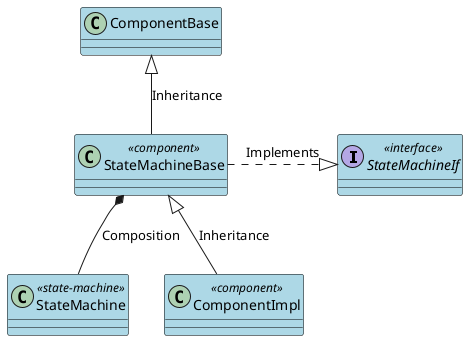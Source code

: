 @startuml ClassDiagram
'skinparam Style strictuml

' Set global class color
skinparam class {
    BackgroundColor LightBlue
    BorderColor Black
}

interface StateMachineIf <<interface>> {

}

class StateMachineBase <<component>> {

}


class StateMachine <<state-machine>> {

}

class ComponentImpl <<component>> {

}


class ComponentBase {

}

StateMachineBase <|-- ComponentImpl : Inheritance
ComponentBase <|-- StateMachineBase : Inheritance
StateMachineBase .right.|> StateMachineIf : Implements
StateMachineBase *-- StateMachine : Composition

@enduml